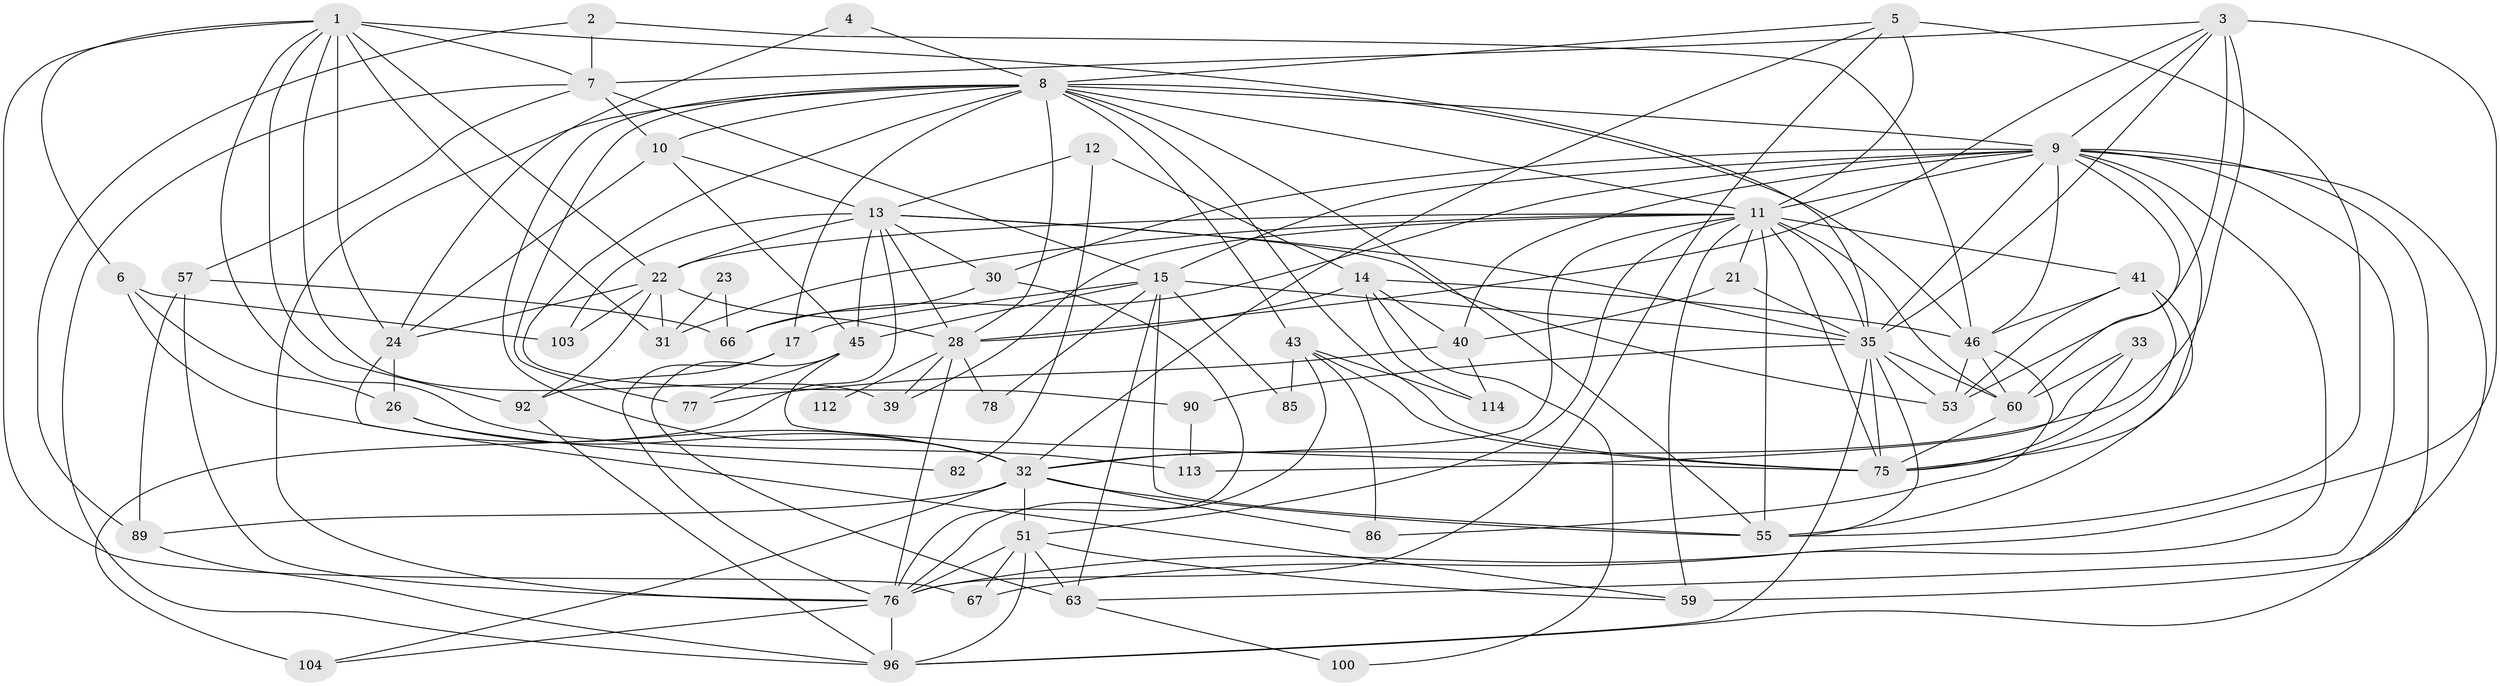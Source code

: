 // original degree distribution, {3: 0.2457627118644068, 4: 0.3135593220338983, 2: 0.1440677966101695, 5: 0.15254237288135594, 9: 0.00847457627118644, 6: 0.07627118644067797, 7: 0.05084745762711865, 8: 0.00847457627118644}
// Generated by graph-tools (version 1.1) at 2025/14/03/09/25 04:14:51]
// undirected, 59 vertices, 165 edges
graph export_dot {
graph [start="1"]
  node [color=gray90,style=filled];
  1 [super="+48+83"];
  2;
  3 [super="+93+20+34"];
  4;
  5;
  6;
  7 [super="+18+25"];
  8 [super="+72+73+65+81"];
  9 [super="+16+27"];
  10 [super="+38"];
  11 [super="+71+19"];
  12;
  13 [super="+91"];
  14 [super="+107"];
  15 [super="+64"];
  17 [super="+94"];
  21;
  22 [super="+44+54"];
  23;
  24 [super="+50"];
  26;
  28 [super="+62"];
  30 [super="+37+68"];
  31 [super="+36"];
  32 [super="+52+80"];
  33;
  35 [super="+118+117+42"];
  39;
  40 [super="+110"];
  41;
  43;
  45 [super="+58"];
  46 [super="+56"];
  51;
  53 [super="+61"];
  55 [super="+116"];
  57;
  59;
  60;
  63;
  66;
  67;
  75 [super="+109+79"];
  76 [super="+87"];
  77;
  78;
  82;
  85;
  86;
  89;
  90;
  92;
  96;
  100;
  103;
  104;
  112;
  113;
  114;
  1 -- 22;
  1 -- 113;
  1 -- 67;
  1 -- 39;
  1 -- 7;
  1 -- 35 [weight=2];
  1 -- 6;
  1 -- 24;
  1 -- 92;
  1 -- 31;
  2 -- 89;
  2 -- 46;
  2 -- 7;
  3 -- 32;
  3 -- 53;
  3 -- 9;
  3 -- 35;
  3 -- 28;
  3 -- 76;
  3 -- 7;
  4 -- 24;
  4 -- 8;
  5 -- 55;
  5 -- 8;
  5 -- 32;
  5 -- 11;
  5 -- 76;
  6 -- 26;
  6 -- 103;
  6 -- 32;
  7 -- 57;
  7 -- 96;
  7 -- 15 [weight=2];
  7 -- 10;
  8 -- 28;
  8 -- 17;
  8 -- 9;
  8 -- 90;
  8 -- 43;
  8 -- 77;
  8 -- 46;
  8 -- 75;
  8 -- 11;
  8 -- 10;
  8 -- 32;
  8 -- 76;
  8 -- 55;
  9 -- 96;
  9 -- 66;
  9 -- 67;
  9 -- 40;
  9 -- 11;
  9 -- 46;
  9 -- 59;
  9 -- 60;
  9 -- 75;
  9 -- 30;
  9 -- 35;
  9 -- 63;
  9 -- 15;
  10 -- 45;
  10 -- 13;
  10 -- 24;
  11 -- 32;
  11 -- 51;
  11 -- 55 [weight=2];
  11 -- 59;
  11 -- 75;
  11 -- 22;
  11 -- 35;
  11 -- 39;
  11 -- 41;
  11 -- 21;
  11 -- 60;
  11 -- 31;
  12 -- 14;
  12 -- 82;
  12 -- 13;
  13 -- 28;
  13 -- 35;
  13 -- 103;
  13 -- 104;
  13 -- 45;
  13 -- 53 [weight=2];
  13 -- 22 [weight=2];
  13 -- 30 [weight=3];
  14 -- 28;
  14 -- 40;
  14 -- 114;
  14 -- 100;
  14 -- 46;
  15 -- 63 [weight=2];
  15 -- 17;
  15 -- 55;
  15 -- 35;
  15 -- 45 [weight=2];
  15 -- 78;
  15 -- 85;
  17 -- 92;
  17 -- 76;
  21 -- 35;
  21 -- 40;
  22 -- 103 [weight=2];
  22 -- 24;
  22 -- 28;
  22 -- 92;
  22 -- 31;
  23 -- 66;
  23 -- 31;
  24 -- 59;
  24 -- 26;
  26 -- 82;
  26 -- 32;
  28 -- 39;
  28 -- 78;
  28 -- 112 [weight=2];
  28 -- 76;
  30 -- 66;
  30 -- 76;
  32 -- 86;
  32 -- 51;
  32 -- 104;
  32 -- 89;
  32 -- 55;
  33 -- 60;
  33 -- 113;
  33 -- 75;
  35 -- 55;
  35 -- 96;
  35 -- 53;
  35 -- 90;
  35 -- 75;
  35 -- 60;
  40 -- 114;
  40 -- 77;
  41 -- 46 [weight=2];
  41 -- 75;
  41 -- 55;
  41 -- 53;
  43 -- 85;
  43 -- 86;
  43 -- 114;
  43 -- 75;
  43 -- 76;
  45 -- 75;
  45 -- 77;
  45 -- 63;
  46 -- 60;
  46 -- 86;
  46 -- 53;
  51 -- 67;
  51 -- 96;
  51 -- 59;
  51 -- 63;
  51 -- 76;
  57 -- 66;
  57 -- 89;
  57 -- 76;
  60 -- 75;
  63 -- 100;
  76 -- 96;
  76 -- 104;
  89 -- 96;
  90 -- 113;
  92 -- 96;
}
